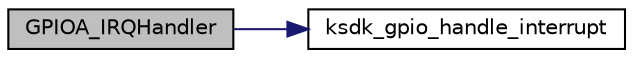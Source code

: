 digraph "GPIOA_IRQHandler"
{
  edge [fontname="Helvetica",fontsize="10",labelfontname="Helvetica",labelfontsize="10"];
  node [fontname="Helvetica",fontsize="10",shape=record];
  rankdir="LR";
  Node0 [label="GPIOA_IRQHandler",height=0.2,width=0.4,color="black", fillcolor="grey75", style="filled", fontcolor="black"];
  Node0 -> Node1 [color="midnightblue",fontsize="10",style="solid",fontname="Helvetica"];
  Node1 [label="ksdk_gpio_handle_interrupt",height=0.2,width=0.4,color="black", fillcolor="white", style="filled",URL="$kinetis_2gpio__driver__irq_8c.html#ae1f26b9bce765af15e31dc9a9e23a305"];
}
